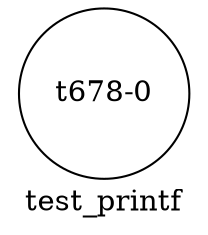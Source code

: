 graph test_printf{
label =test_printf
t678[label="t678-0", shape=circle, style=filled, fillcolor=White]
}
